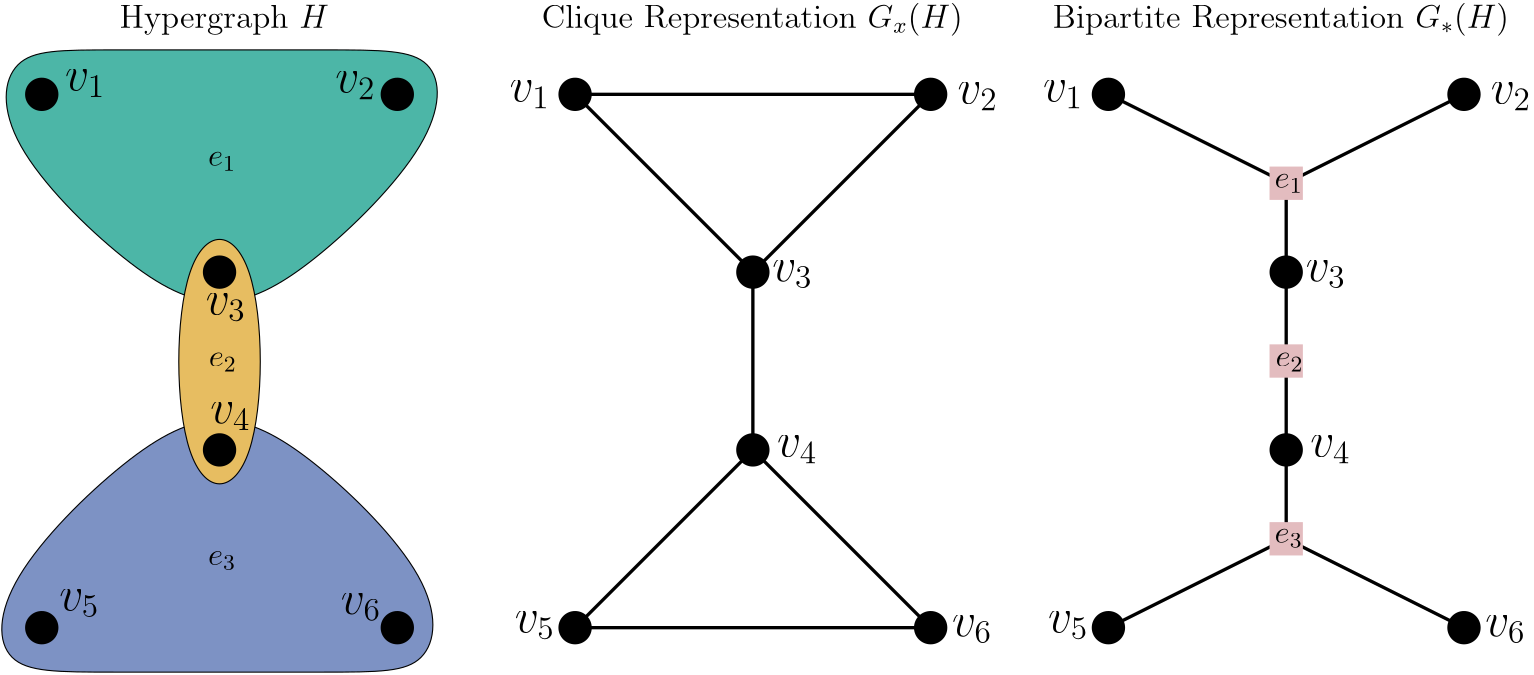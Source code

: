 <?xml version="1.0"?>
<!DOCTYPE ipe SYSTEM "ipe.dtd">
<ipe version="70107" creator="Ipe 7.1.10">
<info created="D:20171009143434" modified="D:20171205122926"/>
<ipestyle name="basic">
<symbol name="arrow/arc(spx)">
<path stroke="sym-stroke" fill="sym-stroke" pen="sym-pen">
0 0 m
-1 0.333 l
-1 -0.333 l
h
</path>
</symbol>
<symbol name="arrow/farc(spx)">
<path stroke="sym-stroke" fill="white" pen="sym-pen">
0 0 m
-1 0.333 l
-1 -0.333 l
h
</path>
</symbol>
<symbol name="arrow/ptarc(spx)">
<path stroke="sym-stroke" fill="sym-stroke" pen="sym-pen">
0 0 m
-1 0.333 l
-0.8 0 l
-1 -0.333 l
h
</path>
</symbol>
<symbol name="arrow/fptarc(spx)">
<path stroke="sym-stroke" fill="white" pen="sym-pen">
0 0 m
-1 0.333 l
-0.8 0 l
-1 -0.333 l
h
</path>
</symbol>
<symbol name="mark/circle(sx)" transformations="translations">
<path fill="sym-stroke">
0.6 0 0 0.6 0 0 e
0.4 0 0 0.4 0 0 e
</path>
</symbol>
<symbol name="mark/disk(sx)" transformations="translations">
<path fill="sym-stroke">
0.6 0 0 0.6 0 0 e
</path>
</symbol>
<symbol name="mark/fdisk(sfx)" transformations="translations">
<group>
<path fill="sym-fill">
0.5 0 0 0.5 0 0 e
</path>
<path fill="sym-stroke" fillrule="eofill">
0.6 0 0 0.6 0 0 e
0.4 0 0 0.4 0 0 e
</path>
</group>
</symbol>
<symbol name="mark/box(sx)" transformations="translations">
<path fill="sym-stroke" fillrule="eofill">
-0.6 -0.6 m
0.6 -0.6 l
0.6 0.6 l
-0.6 0.6 l
h
-0.4 -0.4 m
0.4 -0.4 l
0.4 0.4 l
-0.4 0.4 l
h
</path>
</symbol>
<symbol name="mark/square(sx)" transformations="translations">
<path fill="sym-stroke">
-0.6 -0.6 m
0.6 -0.6 l
0.6 0.6 l
-0.6 0.6 l
h
</path>
</symbol>
<symbol name="mark/fsquare(sfx)" transformations="translations">
<group>
<path fill="sym-fill">
-0.5 -0.5 m
0.5 -0.5 l
0.5 0.5 l
-0.5 0.5 l
h
</path>
<path fill="sym-stroke" fillrule="eofill">
-0.6 -0.6 m
0.6 -0.6 l
0.6 0.6 l
-0.6 0.6 l
h
-0.4 -0.4 m
0.4 -0.4 l
0.4 0.4 l
-0.4 0.4 l
h
</path>
</group>
</symbol>
<symbol name="mark/cross(sx)" transformations="translations">
<group>
<path fill="sym-stroke">
-0.43 -0.57 m
0.57 0.43 l
0.43 0.57 l
-0.57 -0.43 l
h
</path>
<path fill="sym-stroke">
-0.43 0.57 m
0.57 -0.43 l
0.43 -0.57 l
-0.57 0.43 l
h
</path>
</group>
</symbol>
<symbol name="arrow/fnormal(spx)">
<path stroke="sym-stroke" fill="white" pen="sym-pen">
0 0 m
-1 0.333 l
-1 -0.333 l
h
</path>
</symbol>
<symbol name="arrow/pointed(spx)">
<path stroke="sym-stroke" fill="sym-stroke" pen="sym-pen">
0 0 m
-1 0.333 l
-0.8 0 l
-1 -0.333 l
h
</path>
</symbol>
<symbol name="arrow/fpointed(spx)">
<path stroke="sym-stroke" fill="white" pen="sym-pen">
0 0 m
-1 0.333 l
-0.8 0 l
-1 -0.333 l
h
</path>
</symbol>
<symbol name="arrow/linear(spx)">
<path stroke="sym-stroke" pen="sym-pen">
-1 0.333 m
0 0 l
-1 -0.333 l
</path>
</symbol>
<symbol name="arrow/fdouble(spx)">
<path stroke="sym-stroke" fill="white" pen="sym-pen">
0 0 m
-1 0.333 l
-1 -0.333 l
h
-1 0 m
-2 0.333 l
-2 -0.333 l
h
</path>
</symbol>
<symbol name="arrow/double(spx)">
<path stroke="sym-stroke" fill="sym-stroke" pen="sym-pen">
0 0 m
-1 0.333 l
-1 -0.333 l
h
-1 0 m
-2 0.333 l
-2 -0.333 l
h
</path>
</symbol>
<pen name="heavier" value="0.8"/>
<pen name="fat" value="1.2"/>
<pen name="ultrafat" value="2"/>
<symbolsize name="large" value="5"/>
<symbolsize name="small" value="2"/>
<symbolsize name="tiny" value="1.1"/>
<arrowsize name="large" value="10"/>
<arrowsize name="small" value="5"/>
<arrowsize name="tiny" value="3"/>
<color name="red" value="1 0 0"/>
<color name="green" value="0 1 0"/>
<color name="blue" value="0 0 1"/>
<color name="yellow" value="1 1 0"/>
<color name="orange" value="1 0.647 0"/>
<color name="gold" value="1 0.843 0"/>
<color name="purple" value="0.627 0.125 0.941"/>
<color name="gray" value="0.745"/>
<color name="brown" value="0.647 0.165 0.165"/>
<color name="navy" value="0 0 0.502"/>
<color name="pink" value="1 0.753 0.796"/>
<color name="seagreen" value="0.18 0.545 0.341"/>
<color name="turquoise" value="0.251 0.878 0.816"/>
<color name="violet" value="0.933 0.51 0.933"/>
<color name="darkblue" value="0 0 0.545"/>
<color name="darkcyan" value="0 0.545 0.545"/>
<color name="darkgray" value="0.663"/>
<color name="darkgreen" value="0 0.392 0"/>
<color name="darkmagenta" value="0.545 0 0.545"/>
<color name="darkorange" value="1 0.549 0"/>
<color name="darkred" value="0.545 0 0"/>
<color name="lightblue" value="0.678 0.847 0.902"/>
<color name="lightcyan" value="0.878 1 1"/>
<color name="lightgray" value="0.827"/>
<color name="lightgreen" value="0.565 0.933 0.565"/>
<color name="lightyellow" value="1 1 0.878"/>
<dashstyle name="dashed" value="[4] 0"/>
<dashstyle name="dotted" value="[1 3] 0"/>
<dashstyle name="dash dotted" value="[4 2 1 2] 0"/>
<dashstyle name="dash dot dotted" value="[4 2 1 2 1 2] 0"/>
<textsize name="large" value="\large"/>
<textsize name="Large" value="\Large"/>
<textsize name="LARGE" value="\LARGE"/>
<textsize name="huge" value="\huge"/>
<textsize name="Huge" value="\Huge"/>
<textsize name="small" value="\small"/>
<textsize name="footnote" value="\footnotesize"/>
<textsize name="tiny" value="\tiny"/>
<textstyle name="center" begin="\begin{center}" end="\end{center}"/>
<textstyle name="itemize" begin="\begin{itemize}" end="\end{itemize}"/>
<textstyle name="item" begin="\begin{itemize}\item{}" end="\end{itemize}"/>
<gridsize name="4 pts" value="4"/>
<gridsize name="8 pts (~3 mm)" value="8"/>
<gridsize name="16 pts (~6 mm)" value="16"/>
<gridsize name="32 pts (~12 mm)" value="32"/>
<gridsize name="10 pts (~3.5 mm)" value="10"/>
<gridsize name="20 pts (~7 mm)" value="20"/>
<gridsize name="14 pts (~5 mm)" value="14"/>
<gridsize name="28 pts (~10 mm)" value="28"/>
<gridsize name="56 pts (~20 mm)" value="56"/>
<anglesize name="90 deg" value="90"/>
<anglesize name="60 deg" value="60"/>
<anglesize name="45 deg" value="45"/>
<anglesize name="30 deg" value="30"/>
<anglesize name="22.5 deg" value="22.5"/>
<opacity name="10%" value="0.1"/>
<opacity name="30%" value="0.3"/>
<opacity name="50%" value="0.5"/>
<opacity name="75%" value="0.75"/>
<tiling name="falling" angle="-60" step="4" width="1"/>
<tiling name="rising" angle="30" step="4" width="1"/>
</ipestyle>
<ipestyle name="kitcolors">
<color name="KITwhite" value="1"/>
<color name="KITblack" value="0"/>
<color name="KITblack70" value="0.3"/>
<color name="KITblack50" value="0.5"/>
<color name="KITblack30" value="0.7"/>
<color name="KITblack15" value="0.85"/>
<color name="KITgreen" value="0 0.588 0.509"/>
<color name="KITgreen70" value="0.3 0.711 0.656"/>
<color name="KITgreen50" value="0.5 0.794 0.754"/>
<color name="KITgreen30" value="0.7 0.876 0.852"/>
<color name="KITgreen15" value="0.85 0.938 0.926"/>
<color name="KITblue" value="0.274 0.392 0.666"/>
<color name="KITblue70" value="0.492 0.574 0.766"/>
<color name="KITblue50" value="0.637 0.696 0.833"/>
<color name="KITblue30" value="0.782 0.817 0.9"/>
<color name="KITblue15" value="0.891 0.908 0.95"/>
<color name="KITred" value="0.627 0.117 0.156"/>
<color name="KITred70" value="0.739 0.382 0.409"/>
<color name="KITred50" value="0.813 0.558 0.578"/>
<color name="KITred30" value="0.888 0.735 0.747"/>
<color name="KITred15" value="0.944 0.867 0.873"/>
<color name="KITpalegreen" value="0.509 0.745 0.235"/>
<color name="KITpalegreen70" value="0.656 0.821 0.464"/>
<color name="KITpalegreen50" value="0.754 0.872 0.617"/>
<color name="KITpalegreen30" value="0.852 0.923 0.77"/>
<color name="KITpalegreen15" value="0.926 0.961 0.885"/>
<color name="KITyellow" value="0.98 0.901 0.078"/>
<color name="KITyellow70" value="0.986 0.931 0.354"/>
<color name="KITyellow50" value="0.99 0.95 0.539"/>
<color name="KITyellow30" value="0.994 0.97 0.723"/>
<color name="KITyellow15" value="0.997 0.985 0.861"/>
<color name="KITorange" value="0.862 0.627 0.117"/>
<color name="KITorange70" value="0.903 0.739 0.382"/>
<color name="KITorange50" value="0.931 0.813 0.558"/>
<color name="KITorange30" value="0.958 0.888 0.735"/>
<color name="KITorange15" value="0.979 0.944 0.867"/>
<color name="KITbrown" value="0.627 0.509 0.196"/>
<color name="KITbrown70" value="0.739 0.656 0.437"/>
<color name="KITbrown50" value="0.813 0.754 0.598"/>
<color name="KITbrown30" value="0.888 0.852 0.758"/>
<color name="KITbrown15" value="0.944 0.926 0.879"/>
<color name="KITlilac" value="0.627 0 0.47"/>
<color name="KITlilac70" value="0.739 0.3 0.629"/>
<color name="KITlilac50" value="0.813 0.5 0.735"/>
<color name="KITlilac30" value="0.888 0.7 0.841"/>
<color name="KITlilac15" value="0.944 0.85 0.92"/>
<color name="KITcyanblue" value="0.313 0.666 0.901"/>
<color name="KITcyanblue70" value="0.519 0.766 0.931"/>
<color name="KITcyanblue50" value="0.656 0.833 0.95"/>
<color name="KITcyanblue30" value="0.794 0.9 0.97"/>
<color name="KITcyanblue15" value="0.897 0.95 0.985"/>
<color name="KITseablue" value="0.196 0.313 0.549"/>
<color name="KITseablue70" value="0.437 0.519 0.684"/>
<color name="KITseablue50" value="0.598 0.656 0.774"/>
<color name="KITseablue30" value="0.758 0.794 0.864"/>
<color name="KITseablue15" value="0.879 0.897 0.932"/>
</ipestyle>
<ipestyle name="bigpaper">
<layout paper="10000 6000" origin="0 0" frame="10000 6000"/>
<titlestyle pos="10 10" size="LARGE" color="title"  valign="baseline"/>
</ipestyle>
<ipestyle name="transparency">
<opacity name="10%" value="0.1"/>
<opacity name="50%" value="0.5"/>
<opacity name="75%" value="0.75"/>
<opacity name="25%" value="0.25"/>
</ipestyle>
<page>
<layer name="alpha"/>
<view layers="alpha" active="alpha"/>
<path layer="alpha" matrix="-1 0 0 -1 2048 3136" stroke="black" fill="KITblue70">
944 1648
947.2 1680
976 1680
1072 1680
1104 1680
1104 1648
1056 1600
1024 1584
992 1600 u
</path>
<path stroke="black" fill="KITgreen70">
944 1648
947.2 1680
976 1680
1072 1680
1104 1680
1104 1648
1056 1600
1024 1584
992 1600 u
</path>
<path matrix="1 0 0 1 0 -0.219839" stroke="black" fill="KITorange70">
1008 1616
1040 1616
1040 1520
1008 1520 u
</path>
<use name="mark/disk(sx)" pos="960 1664" size="10" stroke="black"/>
<use name="mark/disk(sx)" pos="1088 1664" size="10" stroke="black"/>
<use name="mark/disk(sx)" pos="1024 1600" size="10" stroke="black"/>
<use name="mark/disk(sx)" pos="960 1472" size="10" stroke="black"/>
<use name="mark/disk(sx)" pos="1088 1472" size="10" stroke="black"/>
<use name="mark/disk(sx)" pos="1024 1536" size="10" stroke="black"/>
<text matrix="1 0 0 1 -99.3097 -38.2584" transformations="translations" pos="1120 1584" stroke="black" type="label" width="14.5" height="7.415" depth="2.58" valign="baseline" size="LARGE">$v_4$</text>
<text matrix="1 0 0 1 -100.98 0.872896" transformations="translations" pos="1120 1584" stroke="black" type="label" width="14.5" height="7.415" depth="2.58" valign="baseline" size="LARGE">$v_3$</text>
<text matrix="1 0 0 1 -151.594 81.5802" transformations="translations" pos="1120 1584" stroke="black" type="label" width="14.5" height="7.415" depth="2.58" valign="baseline" size="LARGE">$v_1$</text>
<text matrix="1 0 0 1 -54.3358 80.8371" transformations="translations" pos="1120 1584" stroke="black" type="label" width="14.5" height="7.415" depth="2.58" valign="baseline" size="LARGE">$v_2$</text>
<text matrix="1 0 0 1 -153.738 -105.596" transformations="translations" pos="1120 1584" stroke="black" type="label" width="14.5" height="7.415" depth="2.58" valign="baseline" size="LARGE">$v_5$</text>
<text matrix="1 0 0 1 -52.3199 -106.936" transformations="translations" pos="1120 1584" stroke="black" type="label" width="14.5" height="7.415" depth="2.58" valign="baseline" size="LARGE">$v_6$</text>
<text matrix="1 0 0 1 -100.18 54.3272" transformations="translations" pos="1120 1584" stroke="black" type="label" width="10.158" height="5.151" depth="1.79" valign="baseline" size="large">$e_1$</text>
<text matrix="1 0 0 1 -99.8941 -17.9607" transformations="translations" pos="1120 1584" stroke="black" type="label" width="10.158" height="5.151" depth="1.79" valign="baseline" size="large">$e_2$</text>
<text matrix="1 0 0 1 -100.18 -89.4256" transformations="translations" pos="1120 1584" stroke="black" type="label" width="10.158" height="5.151" depth="1.79" valign="baseline" size="large">$e_3$</text>
<use matrix="1 0 0 1 192 0" name="mark/disk(sx)" pos="960 1664" size="10" stroke="black"/>
<use matrix="1 0 0 1 192 0" name="mark/disk(sx)" pos="1088 1664" size="10" stroke="black"/>
<use matrix="1 0 0 1 192 0" name="mark/disk(sx)" pos="1024 1600" size="10" stroke="black"/>
<use matrix="1 0 0 1 192 0" name="mark/disk(sx)" pos="960 1472" size="10" stroke="black"/>
<use matrix="1 0 0 1 192 0" name="mark/disk(sx)" pos="1088 1472" size="10" stroke="black"/>
<use matrix="1 0 0 1 192 0" name="mark/disk(sx)" pos="1024 1536" size="10" stroke="black"/>
<text matrix="1 0 0 1 104.69 -50.2584" transformations="translations" pos="1120 1584" stroke="black" type="label" width="14.5" height="7.415" depth="2.58" valign="baseline" size="LARGE">$v_4$</text>
<text matrix="1 0 0 1 103.02 12.8729" transformations="translations" pos="1120 1584" stroke="black" type="label" width="14.5" height="7.415" depth="2.58" valign="baseline" size="LARGE">$v_3$</text>
<text matrix="1 0 0 1 8.406 77.5802" transformations="translations" pos="1120 1584" stroke="black" type="label" width="14.5" height="7.415" depth="2.58" valign="baseline" size="LARGE">$v_1$</text>
<text matrix="1 0 0 1 169.664 76.8371" transformations="translations" pos="1120 1584" stroke="black" type="label" width="14.5" height="7.415" depth="2.58" valign="baseline" size="LARGE">$v_2$</text>
<text matrix="1 0 0 1 10.262 -113.596" transformations="translations" pos="1120 1584" stroke="black" type="label" width="14.5" height="7.415" depth="2.58" valign="baseline" size="LARGE">$v_5$</text>
<text matrix="1 0 0 1 167.68 -114.936" transformations="translations" pos="1120 1584" stroke="black" type="label" width="14.5" height="7.415" depth="2.58" valign="baseline" size="LARGE">$v_6$</text>
<path stroke="black" pen="fat">
1152 1664 m
1216 1600 l
</path>
<path stroke="black" pen="fat">
1216 1600 m
1280 1664 l
</path>
<path stroke="black" pen="fat">
1152 1664 m
1280 1664 l
</path>
<path stroke="black" pen="fat">
1216 1536 m
1216 1600 l
</path>
<path stroke="black" pen="fat">
1152 1472 m
1216 1536 l
</path>
<path stroke="black" pen="fat">
1152 1472 m
1280 1472 l
</path>
<path stroke="black" pen="fat">
1280 1472 m
1216 1536 l
</path>
<use matrix="1 0 0 1 384 0" name="mark/disk(sx)" pos="960 1664" size="10" stroke="black"/>
<use matrix="1 0 0 1 384 0" name="mark/disk(sx)" pos="1088 1664" size="10" stroke="black"/>
<use matrix="1 0 0 1 384 0" name="mark/disk(sx)" pos="1024 1600" size="10" stroke="black"/>
<use matrix="1 0 0 1 384 0" name="mark/disk(sx)" pos="960 1472" size="10" stroke="black"/>
<use matrix="1 0 0 1 384 0" name="mark/disk(sx)" pos="1088 1472" size="10" stroke="black"/>
<use matrix="1 0 0 1 384 0" name="mark/disk(sx)" pos="1024 1536" size="10" stroke="black"/>
<text matrix="1 0 0 1 296.69 -50.2584" transformations="translations" pos="1120 1584" stroke="black" type="label" width="14.5" height="7.415" depth="2.58" valign="baseline" size="LARGE">$v_4$</text>
<text matrix="1 0 0 1 295.02 12.8729" transformations="translations" pos="1120 1584" stroke="black" type="label" width="14.5" height="7.415" depth="2.58" valign="baseline" size="LARGE">$v_3$</text>
<text matrix="1 0 0 1 200.406 77.5802" transformations="translations" pos="1120 1584" stroke="black" type="label" width="14.5" height="7.415" depth="2.58" valign="baseline" size="LARGE">$v_1$</text>
<text matrix="1 0 0 1 361.664 76.8371" transformations="translations" pos="1120 1584" stroke="black" type="label" width="14.5" height="7.415" depth="2.58" valign="baseline" size="LARGE">$v_2$</text>
<text matrix="1 0 0 1 202.262 -113.596" transformations="translations" pos="1120 1584" stroke="black" type="label" width="14.5" height="7.415" depth="2.58" valign="baseline" size="LARGE">$v_5$</text>
<text matrix="1 0 0 1 359.68 -114.936" transformations="translations" pos="1120 1584" stroke="black" type="label" width="14.5" height="7.415" depth="2.58" valign="baseline" size="LARGE">$v_6$</text>
<path stroke="KITblack" pen="fat">
1344 1664 m
1408 1632 l
</path>
<path stroke="KITblack" pen="fat">
1408 1600 m
1408 1632 l
</path>
<path stroke="KITblack" pen="fat">
1408 1632 m
1472 1664 l
</path>
<path stroke="KITblack" pen="fat">
1408 1600 m
1408 1536 l
</path>
<path stroke="KITblack" pen="fat">
1344 1472 m
1408 1504 l
</path>
<path stroke="KITblack" pen="fat">
1472 1472 m
1408 1504 l
</path>
<path stroke="KITblack" pen="fat">
1408 1504 m
1408 1536 l
</path>
<use matrix="1 0 0 1 0 -128" name="mark/square(sx)" pos="1408 1632" size="10" stroke="KITred30"/>
<text matrix="1 0 0 1 283.82 -81.4256" transformations="translations" pos="1120 1584" stroke="black" type="label" width="10.158" height="5.151" depth="1.79" valign="baseline" size="large">$e_3$</text>
<use matrix="1 0 0 1 0 -64" name="mark/square(sx)" pos="1408 1632" size="10" stroke="KITred30"/>
<text matrix="1 0 0 1 284.106 -17.9607" transformations="translations" pos="1120 1584" stroke="black" type="label" width="10.158" height="5.151" depth="1.79" valign="baseline" size="large">$e_2$</text>
<use name="mark/square(sx)" pos="1408 1632" size="10" stroke="KITred30"/>
<text matrix="1 0 0 1 283.82 46.3272" transformations="translations" pos="1120 1584" stroke="black" type="label" width="10.158" height="5.151" depth="1.79" valign="baseline" size="large">$e_1$</text>
<text matrix="1 0 0 1 -4 -8" transformations="translations" pos="992 1696" stroke="KITblack" type="label" width="75.327" height="8.307" depth="2.32" valign="baseline" size="large">Hypergraph $H$</text>
<text matrix="1 0 0 1 148 -8" transformations="translations" pos="992 1696" stroke="KITblack" type="label" width="151.511" height="8.965" depth="2.99" valign="baseline" size="large">Clique Representation $G_x(H)$</text>
<text matrix="1 0 0 1 332 -8" transformations="translations" pos="992 1696" stroke="KITblack" type="label" width="164.146" height="8.965" depth="2.99" valign="baseline" size="large">Bipartite Representation $G_*(H)$</text>
</page>
</ipe>

